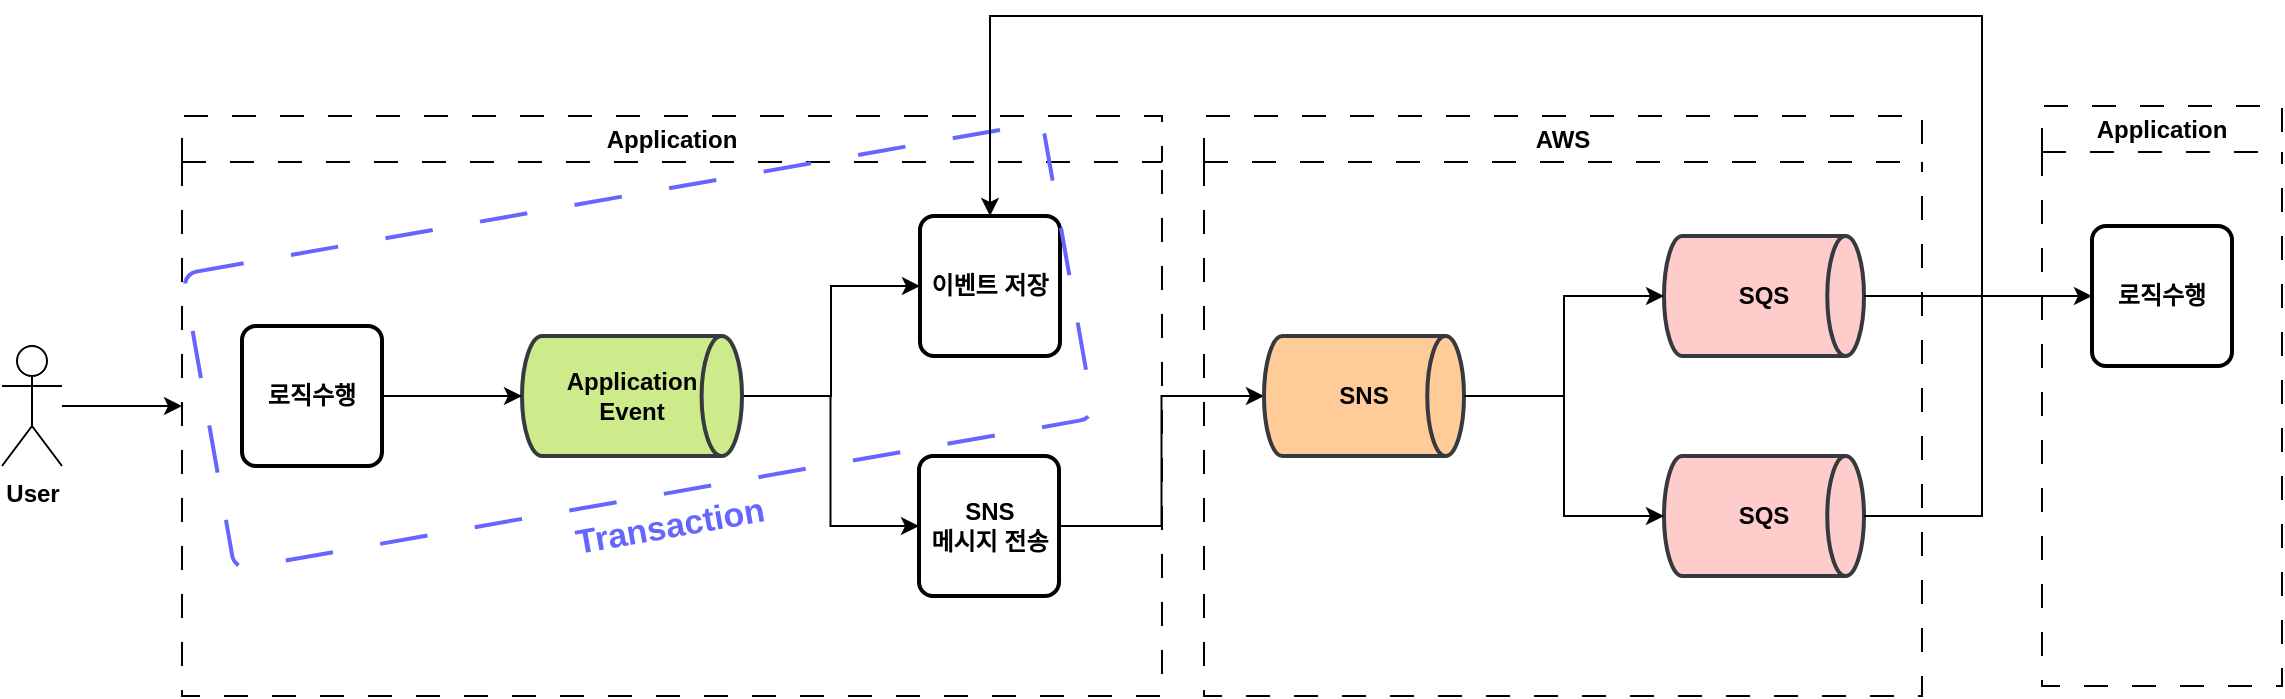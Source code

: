<mxfile version="21.2.8" type="device" pages="4">
  <diagram name="페이지-1" id="cCR1uoISIMSwwby23Eef">
    <mxGraphModel dx="1421" dy="770" grid="1" gridSize="10" guides="1" tooltips="1" connect="1" arrows="1" fold="1" page="1" pageScale="1" pageWidth="827" pageHeight="1169" math="0" shadow="0">
      <root>
        <mxCell id="0" />
        <mxCell id="1" parent="0" />
        <mxCell id="0xKxSAt3nu-yeWezI4-S-22" style="edgeStyle=orthogonalEdgeStyle;rounded=0;orthogonalLoop=1;jettySize=auto;html=1;entryX=0;entryY=0.5;entryDx=0;entryDy=0;fontStyle=1" parent="1" source="0xKxSAt3nu-yeWezI4-S-3" target="0xKxSAt3nu-yeWezI4-S-8" edge="1">
          <mxGeometry relative="1" as="geometry" />
        </mxCell>
        <mxCell id="0xKxSAt3nu-yeWezI4-S-23" style="edgeStyle=orthogonalEdgeStyle;rounded=0;orthogonalLoop=1;jettySize=auto;html=1;entryX=0;entryY=0.5;entryDx=0;entryDy=0;fontStyle=1" parent="1" source="0xKxSAt3nu-yeWezI4-S-3" target="0xKxSAt3nu-yeWezI4-S-30" edge="1">
          <mxGeometry relative="1" as="geometry" />
        </mxCell>
        <mxCell id="0xKxSAt3nu-yeWezI4-S-3" value="Application&lt;br&gt;Event" style="strokeWidth=2;html=1;shape=mxgraph.flowchart.direct_data;whiteSpace=wrap;fillColor=#cdeb8b;strokeColor=#36393d;fontStyle=1" parent="1" vertex="1">
          <mxGeometry x="180" y="460" width="110" height="60" as="geometry" />
        </mxCell>
        <mxCell id="0xKxSAt3nu-yeWezI4-S-6" style="edgeStyle=orthogonalEdgeStyle;rounded=0;orthogonalLoop=1;jettySize=auto;html=1;fontStyle=1" parent="1" source="0xKxSAt3nu-yeWezI4-S-5" target="0xKxSAt3nu-yeWezI4-S-3" edge="1">
          <mxGeometry relative="1" as="geometry" />
        </mxCell>
        <mxCell id="0xKxSAt3nu-yeWezI4-S-5" value="로직수행" style="rounded=1;whiteSpace=wrap;html=1;absoluteArcSize=1;arcSize=14;strokeWidth=2;fontStyle=1" parent="1" vertex="1">
          <mxGeometry x="40" y="455" width="70" height="70" as="geometry" />
        </mxCell>
        <mxCell id="0xKxSAt3nu-yeWezI4-S-41" style="edgeStyle=orthogonalEdgeStyle;rounded=0;orthogonalLoop=1;jettySize=auto;html=1;entryX=0;entryY=0.5;entryDx=0;entryDy=0;fontStyle=1" parent="1" source="0xKxSAt3nu-yeWezI4-S-15" target="0xKxSAt3nu-yeWezI4-S-29" edge="1">
          <mxGeometry relative="1" as="geometry" />
        </mxCell>
        <mxCell id="0xKxSAt3nu-yeWezI4-S-15" value="User" style="shape=umlActor;verticalLabelPosition=bottom;verticalAlign=top;html=1;fontStyle=1" parent="1" vertex="1">
          <mxGeometry x="-80" y="465" width="30" height="60" as="geometry" />
        </mxCell>
        <mxCell id="0xKxSAt3nu-yeWezI4-S-29" value="Application" style="swimlane;whiteSpace=wrap;html=1;fontStyle=1;dashed=1;dashPattern=12 12;" parent="1" vertex="1">
          <mxGeometry x="10" y="350" width="490" height="290" as="geometry" />
        </mxCell>
        <mxCell id="0xKxSAt3nu-yeWezI4-S-30" value="SNS&lt;br&gt;메시지 전송" style="rounded=1;whiteSpace=wrap;html=1;absoluteArcSize=1;arcSize=14;strokeWidth=2;fontStyle=1" parent="0xKxSAt3nu-yeWezI4-S-29" vertex="1">
          <mxGeometry x="368.5" y="170" width="70" height="70" as="geometry" />
        </mxCell>
        <mxCell id="0xKxSAt3nu-yeWezI4-S-8" value="이벤트 저장" style="rounded=1;whiteSpace=wrap;html=1;absoluteArcSize=1;arcSize=14;strokeWidth=2;fontStyle=1" parent="0xKxSAt3nu-yeWezI4-S-29" vertex="1">
          <mxGeometry x="369" y="50" width="70" height="70" as="geometry" />
        </mxCell>
        <mxCell id="0xKxSAt3nu-yeWezI4-S-42" value="Transaction" style="rounded=1;whiteSpace=wrap;html=1;absoluteArcSize=1;arcSize=14;strokeWidth=2;fontStyle=1;fillColor=none;dashed=1;dashPattern=12 12;strokeColor=#6666FF;rotation=-10;labelPosition=center;verticalLabelPosition=bottom;align=center;verticalAlign=top;fontColor=#6666FF;fontSize=17;" parent="0xKxSAt3nu-yeWezI4-S-29" vertex="1">
          <mxGeometry x="10.0" y="40" width="436.53" height="150" as="geometry" />
        </mxCell>
        <mxCell id="0xKxSAt3nu-yeWezI4-S-31" style="edgeStyle=orthogonalEdgeStyle;rounded=0;orthogonalLoop=1;jettySize=auto;html=1;entryX=0;entryY=0.5;entryDx=0;entryDy=0;entryPerimeter=0;fontStyle=1" parent="1" source="0xKxSAt3nu-yeWezI4-S-30" target="0xKxSAt3nu-yeWezI4-S-9" edge="1">
          <mxGeometry relative="1" as="geometry" />
        </mxCell>
        <mxCell id="0xKxSAt3nu-yeWezI4-S-32" value="AWS" style="swimlane;whiteSpace=wrap;html=1;fontStyle=1;dashed=1;dashPattern=12 12;" parent="1" vertex="1">
          <mxGeometry x="521" y="350" width="359" height="290" as="geometry" />
        </mxCell>
        <mxCell id="0xKxSAt3nu-yeWezI4-S-9" value="SNS" style="strokeWidth=2;html=1;shape=mxgraph.flowchart.direct_data;whiteSpace=wrap;fillColor=#ffcc99;strokeColor=#36393d;fontStyle=1" parent="0xKxSAt3nu-yeWezI4-S-32" vertex="1">
          <mxGeometry x="30" y="110" width="100" height="60" as="geometry" />
        </mxCell>
        <mxCell id="0xKxSAt3nu-yeWezI4-S-10" value="SQS" style="strokeWidth=2;html=1;shape=mxgraph.flowchart.direct_data;whiteSpace=wrap;fillColor=#ffcccc;strokeColor=#36393d;fontStyle=1" parent="0xKxSAt3nu-yeWezI4-S-32" vertex="1">
          <mxGeometry x="230" y="60" width="100" height="60" as="geometry" />
        </mxCell>
        <mxCell id="0xKxSAt3nu-yeWezI4-S-24" style="edgeStyle=orthogonalEdgeStyle;rounded=0;orthogonalLoop=1;jettySize=auto;html=1;entryX=0;entryY=0.5;entryDx=0;entryDy=0;entryPerimeter=0;fontStyle=1" parent="0xKxSAt3nu-yeWezI4-S-32" source="0xKxSAt3nu-yeWezI4-S-9" target="0xKxSAt3nu-yeWezI4-S-10" edge="1">
          <mxGeometry relative="1" as="geometry" />
        </mxCell>
        <mxCell id="0xKxSAt3nu-yeWezI4-S-11" value="SQS" style="strokeWidth=2;html=1;shape=mxgraph.flowchart.direct_data;whiteSpace=wrap;fillColor=#ffcccc;strokeColor=#36393d;fontStyle=1" parent="0xKxSAt3nu-yeWezI4-S-32" vertex="1">
          <mxGeometry x="230" y="170" width="100" height="60" as="geometry" />
        </mxCell>
        <mxCell id="0xKxSAt3nu-yeWezI4-S-25" style="edgeStyle=orthogonalEdgeStyle;rounded=0;orthogonalLoop=1;jettySize=auto;html=1;entryX=0;entryY=0.5;entryDx=0;entryDy=0;entryPerimeter=0;fontStyle=1" parent="0xKxSAt3nu-yeWezI4-S-32" source="0xKxSAt3nu-yeWezI4-S-9" target="0xKxSAt3nu-yeWezI4-S-11" edge="1">
          <mxGeometry relative="1" as="geometry" />
        </mxCell>
        <mxCell id="0xKxSAt3nu-yeWezI4-S-35" style="edgeStyle=orthogonalEdgeStyle;rounded=0;orthogonalLoop=1;jettySize=auto;html=1;entryX=0.5;entryY=0;entryDx=0;entryDy=0;exitX=1;exitY=0.5;exitDx=0;exitDy=0;exitPerimeter=0;fontStyle=1" parent="1" source="0xKxSAt3nu-yeWezI4-S-11" target="0xKxSAt3nu-yeWezI4-S-8" edge="1">
          <mxGeometry relative="1" as="geometry">
            <Array as="points">
              <mxPoint x="910" y="550" />
              <mxPoint x="910" y="300" />
              <mxPoint x="414" y="300" />
            </Array>
          </mxGeometry>
        </mxCell>
        <mxCell id="0xKxSAt3nu-yeWezI4-S-36" value="Application" style="swimlane;whiteSpace=wrap;html=1;fontStyle=1;dashed=1;dashPattern=12 12;" parent="1" vertex="1">
          <mxGeometry x="940" y="345" width="120" height="290" as="geometry" />
        </mxCell>
        <mxCell id="0xKxSAt3nu-yeWezI4-S-40" value="로직수행" style="rounded=1;whiteSpace=wrap;html=1;absoluteArcSize=1;arcSize=14;strokeWidth=2;fontStyle=1" parent="0xKxSAt3nu-yeWezI4-S-36" vertex="1">
          <mxGeometry x="25" y="60" width="70" height="70" as="geometry" />
        </mxCell>
        <mxCell id="0xKxSAt3nu-yeWezI4-S-39" style="edgeStyle=orthogonalEdgeStyle;rounded=0;orthogonalLoop=1;jettySize=auto;html=1;fontStyle=1" parent="1" source="0xKxSAt3nu-yeWezI4-S-10" target="0xKxSAt3nu-yeWezI4-S-40" edge="1">
          <mxGeometry relative="1" as="geometry">
            <mxPoint x="950" y="440" as="targetPoint" />
          </mxGeometry>
        </mxCell>
      </root>
    </mxGraphModel>
  </diagram>
  <diagram id="ngpC6N0oC88qd3HNaubj" name="페이지-2">
    <mxGraphModel dx="1558" dy="784" grid="1" gridSize="10" guides="1" tooltips="1" connect="1" arrows="1" fold="1" page="1" pageScale="1" pageWidth="827" pageHeight="1169" math="0" shadow="0">
      <root>
        <mxCell id="0" />
        <mxCell id="1" parent="0" />
        <mxCell id="S06lKFeYf-fVbsiQKuFi-2" style="edgeStyle=orthogonalEdgeStyle;rounded=0;orthogonalLoop=1;jettySize=auto;html=1;entryX=0;entryY=0.5;entryDx=0;entryDy=0;fontStyle=1" edge="1" parent="1" source="S06lKFeYf-fVbsiQKuFi-3" target="S06lKFeYf-fVbsiQKuFi-9">
          <mxGeometry relative="1" as="geometry" />
        </mxCell>
        <mxCell id="S06lKFeYf-fVbsiQKuFi-3" value="Application&lt;br&gt;Event" style="strokeWidth=2;html=1;shape=mxgraph.flowchart.direct_data;whiteSpace=wrap;fillColor=#cdeb8b;strokeColor=#36393d;fontStyle=1" vertex="1" parent="1">
          <mxGeometry x="180" y="460" width="110" height="60" as="geometry" />
        </mxCell>
        <mxCell id="S06lKFeYf-fVbsiQKuFi-4" style="edgeStyle=orthogonalEdgeStyle;rounded=0;orthogonalLoop=1;jettySize=auto;html=1;fontStyle=1" edge="1" parent="1" source="S06lKFeYf-fVbsiQKuFi-5" target="S06lKFeYf-fVbsiQKuFi-3">
          <mxGeometry relative="1" as="geometry" />
        </mxCell>
        <mxCell id="S06lKFeYf-fVbsiQKuFi-5" value="로직수행" style="rounded=1;whiteSpace=wrap;html=1;absoluteArcSize=1;arcSize=14;strokeWidth=2;fontStyle=1" vertex="1" parent="1">
          <mxGeometry x="40" y="455" width="70" height="70" as="geometry" />
        </mxCell>
        <mxCell id="S06lKFeYf-fVbsiQKuFi-6" style="edgeStyle=orthogonalEdgeStyle;rounded=0;orthogonalLoop=1;jettySize=auto;html=1;entryX=0;entryY=0.5;entryDx=0;entryDy=0;fontStyle=1" edge="1" parent="1" source="S06lKFeYf-fVbsiQKuFi-7" target="S06lKFeYf-fVbsiQKuFi-8">
          <mxGeometry relative="1" as="geometry" />
        </mxCell>
        <mxCell id="S06lKFeYf-fVbsiQKuFi-7" value="User" style="shape=umlActor;verticalLabelPosition=bottom;verticalAlign=top;html=1;fontStyle=1" vertex="1" parent="1">
          <mxGeometry x="-80" y="465" width="30" height="60" as="geometry" />
        </mxCell>
        <mxCell id="S06lKFeYf-fVbsiQKuFi-8" value="Application" style="swimlane;whiteSpace=wrap;html=1;fontStyle=1;dashed=1;dashPattern=12 12;" vertex="1" parent="1">
          <mxGeometry x="10" y="350" width="490" height="290" as="geometry" />
        </mxCell>
        <mxCell id="S06lKFeYf-fVbsiQKuFi-9" value="SNS&lt;br&gt;메시지 전송" style="rounded=1;whiteSpace=wrap;html=1;absoluteArcSize=1;arcSize=14;strokeWidth=2;fontStyle=1" vertex="1" parent="S06lKFeYf-fVbsiQKuFi-8">
          <mxGeometry x="369" y="105" width="70" height="70" as="geometry" />
        </mxCell>
        <mxCell id="S06lKFeYf-fVbsiQKuFi-11" value="Transaction" style="rounded=1;whiteSpace=wrap;html=1;absoluteArcSize=1;arcSize=14;strokeWidth=2;fontStyle=1;fillColor=none;dashed=1;dashPattern=12 12;strokeColor=#6666FF;rotation=0;labelPosition=center;verticalLabelPosition=bottom;align=center;verticalAlign=top;fontColor=#6666FF;fontSize=17;" vertex="1" parent="S06lKFeYf-fVbsiQKuFi-8">
          <mxGeometry x="10" y="70" width="310" height="150" as="geometry" />
        </mxCell>
        <mxCell id="S06lKFeYf-fVbsiQKuFi-12" style="edgeStyle=orthogonalEdgeStyle;rounded=0;orthogonalLoop=1;jettySize=auto;html=1;entryX=0;entryY=0.5;entryDx=0;entryDy=0;entryPerimeter=0;fontStyle=1" edge="1" parent="1" source="S06lKFeYf-fVbsiQKuFi-9" target="S06lKFeYf-fVbsiQKuFi-14">
          <mxGeometry relative="1" as="geometry" />
        </mxCell>
        <mxCell id="S06lKFeYf-fVbsiQKuFi-13" value="AWS" style="swimlane;whiteSpace=wrap;html=1;fontStyle=1;dashed=1;dashPattern=12 12;" vertex="1" parent="1">
          <mxGeometry x="521" y="350" width="359" height="290" as="geometry" />
        </mxCell>
        <mxCell id="S06lKFeYf-fVbsiQKuFi-14" value="SNS" style="strokeWidth=2;html=1;shape=mxgraph.flowchart.direct_data;whiteSpace=wrap;fillColor=#ffcc99;strokeColor=#36393d;fontStyle=1" vertex="1" parent="S06lKFeYf-fVbsiQKuFi-13">
          <mxGeometry x="30" y="110" width="100" height="60" as="geometry" />
        </mxCell>
        <mxCell id="S06lKFeYf-fVbsiQKuFi-15" value="SQS" style="strokeWidth=2;html=1;shape=mxgraph.flowchart.direct_data;whiteSpace=wrap;fillColor=#ffcccc;strokeColor=#36393d;fontStyle=1" vertex="1" parent="S06lKFeYf-fVbsiQKuFi-13">
          <mxGeometry x="219" y="110" width="100" height="60" as="geometry" />
        </mxCell>
        <mxCell id="S06lKFeYf-fVbsiQKuFi-16" style="edgeStyle=orthogonalEdgeStyle;rounded=0;orthogonalLoop=1;jettySize=auto;html=1;entryX=0;entryY=0.5;entryDx=0;entryDy=0;entryPerimeter=0;fontStyle=1" edge="1" parent="S06lKFeYf-fVbsiQKuFi-13" source="S06lKFeYf-fVbsiQKuFi-14" target="S06lKFeYf-fVbsiQKuFi-15">
          <mxGeometry relative="1" as="geometry" />
        </mxCell>
        <mxCell id="S06lKFeYf-fVbsiQKuFi-20" value="Application" style="swimlane;whiteSpace=wrap;html=1;fontStyle=1;dashed=1;dashPattern=12 12;" vertex="1" parent="1">
          <mxGeometry x="940" y="345" width="120" height="290" as="geometry" />
        </mxCell>
        <mxCell id="S06lKFeYf-fVbsiQKuFi-21" value="로직수행" style="rounded=1;whiteSpace=wrap;html=1;absoluteArcSize=1;arcSize=14;strokeWidth=2;fontStyle=1" vertex="1" parent="S06lKFeYf-fVbsiQKuFi-20">
          <mxGeometry x="25" y="110" width="70" height="70" as="geometry" />
        </mxCell>
        <mxCell id="S06lKFeYf-fVbsiQKuFi-22" style="edgeStyle=orthogonalEdgeStyle;rounded=0;orthogonalLoop=1;jettySize=auto;html=1;fontStyle=1" edge="1" parent="1" source="S06lKFeYf-fVbsiQKuFi-15" target="S06lKFeYf-fVbsiQKuFi-21">
          <mxGeometry relative="1" as="geometry">
            <mxPoint x="950" y="440" as="targetPoint" />
          </mxGeometry>
        </mxCell>
      </root>
    </mxGraphModel>
  </diagram>
  <diagram id="xic3fpo96uS8qm_A5RTN" name="페이지-3">
    <mxGraphModel dx="1558" dy="784" grid="1" gridSize="10" guides="1" tooltips="1" connect="1" arrows="1" fold="1" page="1" pageScale="1" pageWidth="827" pageHeight="1169" math="0" shadow="0">
      <root>
        <mxCell id="0" />
        <mxCell id="1" parent="0" />
        <mxCell id="hDfIZ61IWs4udNfpRYQ5-1" style="edgeStyle=orthogonalEdgeStyle;rounded=0;orthogonalLoop=1;jettySize=auto;html=1;entryX=0;entryY=0.5;entryDx=0;entryDy=0;fontStyle=1" edge="1" parent="1" source="hDfIZ61IWs4udNfpRYQ5-2" target="hDfIZ61IWs4udNfpRYQ5-8">
          <mxGeometry relative="1" as="geometry" />
        </mxCell>
        <mxCell id="hDfIZ61IWs4udNfpRYQ5-2" value="Application&lt;br&gt;Event" style="strokeWidth=2;html=1;shape=mxgraph.flowchart.direct_data;whiteSpace=wrap;fillColor=#cdeb8b;strokeColor=#36393d;fontStyle=1" vertex="1" parent="1">
          <mxGeometry x="180" y="460" width="110" height="60" as="geometry" />
        </mxCell>
        <mxCell id="hDfIZ61IWs4udNfpRYQ5-3" style="edgeStyle=orthogonalEdgeStyle;rounded=0;orthogonalLoop=1;jettySize=auto;html=1;fontStyle=1" edge="1" parent="1" source="hDfIZ61IWs4udNfpRYQ5-4" target="hDfIZ61IWs4udNfpRYQ5-2">
          <mxGeometry relative="1" as="geometry" />
        </mxCell>
        <mxCell id="hDfIZ61IWs4udNfpRYQ5-4" value="로직수행" style="rounded=1;whiteSpace=wrap;html=1;absoluteArcSize=1;arcSize=14;strokeWidth=2;fontStyle=1" vertex="1" parent="1">
          <mxGeometry x="40" y="455" width="70" height="70" as="geometry" />
        </mxCell>
        <mxCell id="hDfIZ61IWs4udNfpRYQ5-5" style="edgeStyle=orthogonalEdgeStyle;rounded=0;orthogonalLoop=1;jettySize=auto;html=1;entryX=0;entryY=0.5;entryDx=0;entryDy=0;fontStyle=1" edge="1" parent="1" source="hDfIZ61IWs4udNfpRYQ5-6" target="hDfIZ61IWs4udNfpRYQ5-7">
          <mxGeometry relative="1" as="geometry" />
        </mxCell>
        <mxCell id="hDfIZ61IWs4udNfpRYQ5-6" value="User" style="shape=umlActor;verticalLabelPosition=bottom;verticalAlign=top;html=1;fontStyle=1" vertex="1" parent="1">
          <mxGeometry x="-80" y="465" width="30" height="60" as="geometry" />
        </mxCell>
        <mxCell id="hDfIZ61IWs4udNfpRYQ5-7" value="Application" style="swimlane;whiteSpace=wrap;html=1;fontStyle=1;dashed=1;dashPattern=12 12;" vertex="1" parent="1">
          <mxGeometry x="10" y="350" width="502" height="290" as="geometry" />
        </mxCell>
        <mxCell id="hDfIZ61IWs4udNfpRYQ5-8" value="SNS&lt;br&gt;메시지 전송" style="rounded=1;whiteSpace=wrap;html=1;absoluteArcSize=1;arcSize=14;strokeWidth=2;fontStyle=1" vertex="1" parent="hDfIZ61IWs4udNfpRYQ5-7">
          <mxGeometry x="369" y="105" width="70" height="70" as="geometry" />
        </mxCell>
        <mxCell id="hDfIZ61IWs4udNfpRYQ5-9" value="Transaction" style="rounded=1;whiteSpace=wrap;html=1;absoluteArcSize=1;arcSize=14;strokeWidth=2;fontStyle=1;fillColor=none;dashed=1;dashPattern=12 12;strokeColor=#6666FF;rotation=0;labelPosition=center;verticalLabelPosition=bottom;align=center;verticalAlign=top;fontColor=#6666FF;fontSize=17;" vertex="1" parent="hDfIZ61IWs4udNfpRYQ5-7">
          <mxGeometry x="10" y="70" width="310" height="150" as="geometry" />
        </mxCell>
        <mxCell id="hDfIZ61IWs4udNfpRYQ5-19" value="" style="shape=mxgraph.mockup.markup.redX;fillColor=#ff0000;html=1;shadow=0;whiteSpace=wrap;strokeColor=none;" vertex="1" parent="hDfIZ61IWs4udNfpRYQ5-7">
          <mxGeometry x="482" y="120" width="40" height="40" as="geometry" />
        </mxCell>
        <mxCell id="hDfIZ61IWs4udNfpRYQ5-10" style="edgeStyle=orthogonalEdgeStyle;rounded=0;orthogonalLoop=1;jettySize=auto;html=1;entryX=0;entryY=0.5;entryDx=0;entryDy=0;entryPerimeter=0;fontStyle=1" edge="1" parent="1" source="hDfIZ61IWs4udNfpRYQ5-8" target="hDfIZ61IWs4udNfpRYQ5-12">
          <mxGeometry relative="1" as="geometry" />
        </mxCell>
        <mxCell id="hDfIZ61IWs4udNfpRYQ5-11" value="AWS" style="swimlane;whiteSpace=wrap;html=1;fontStyle=1;dashed=1;dashPattern=12 12;" vertex="1" parent="1">
          <mxGeometry x="521" y="350" width="159" height="290" as="geometry" />
        </mxCell>
        <mxCell id="hDfIZ61IWs4udNfpRYQ5-12" value="SNS" style="strokeWidth=2;html=1;shape=mxgraph.flowchart.direct_data;whiteSpace=wrap;fillColor=#ffcc99;strokeColor=#36393d;fontStyle=1" vertex="1" parent="hDfIZ61IWs4udNfpRYQ5-11">
          <mxGeometry x="30" y="110" width="100" height="60" as="geometry" />
        </mxCell>
      </root>
    </mxGraphModel>
  </diagram>
  <diagram id="iFPMKojO9eNur5lU2XE3" name="페이지-4">
    <mxGraphModel dx="1558" dy="784" grid="1" gridSize="10" guides="1" tooltips="1" connect="1" arrows="1" fold="1" page="1" pageScale="1" pageWidth="827" pageHeight="1169" math="0" shadow="0">
      <root>
        <mxCell id="0" />
        <mxCell id="1" parent="0" />
        <mxCell id="a6fetIjnkYdjIGOCrv-B-1" style="edgeStyle=orthogonalEdgeStyle;rounded=0;orthogonalLoop=1;jettySize=auto;html=1;entryX=0;entryY=0.5;entryDx=0;entryDy=0;fontStyle=1" edge="1" parent="1" source="a6fetIjnkYdjIGOCrv-B-3" target="a6fetIjnkYdjIGOCrv-B-10">
          <mxGeometry relative="1" as="geometry" />
        </mxCell>
        <mxCell id="a6fetIjnkYdjIGOCrv-B-2" style="edgeStyle=orthogonalEdgeStyle;rounded=0;orthogonalLoop=1;jettySize=auto;html=1;entryX=0;entryY=0.5;entryDx=0;entryDy=0;fontStyle=1" edge="1" parent="1" source="a6fetIjnkYdjIGOCrv-B-3" target="a6fetIjnkYdjIGOCrv-B-9">
          <mxGeometry relative="1" as="geometry" />
        </mxCell>
        <mxCell id="a6fetIjnkYdjIGOCrv-B-3" value="Application&lt;br&gt;Event" style="strokeWidth=2;html=1;shape=mxgraph.flowchart.direct_data;whiteSpace=wrap;fillColor=#cdeb8b;strokeColor=#36393d;fontStyle=1" vertex="1" parent="1">
          <mxGeometry x="180" y="460" width="110" height="60" as="geometry" />
        </mxCell>
        <mxCell id="a6fetIjnkYdjIGOCrv-B-4" style="edgeStyle=orthogonalEdgeStyle;rounded=0;orthogonalLoop=1;jettySize=auto;html=1;fontStyle=1" edge="1" parent="1" source="a6fetIjnkYdjIGOCrv-B-5" target="a6fetIjnkYdjIGOCrv-B-3">
          <mxGeometry relative="1" as="geometry" />
        </mxCell>
        <mxCell id="a6fetIjnkYdjIGOCrv-B-5" value="로직수행" style="rounded=1;whiteSpace=wrap;html=1;absoluteArcSize=1;arcSize=14;strokeWidth=2;fontStyle=1" vertex="1" parent="1">
          <mxGeometry x="40" y="455" width="70" height="70" as="geometry" />
        </mxCell>
        <mxCell id="a6fetIjnkYdjIGOCrv-B-6" style="edgeStyle=orthogonalEdgeStyle;rounded=0;orthogonalLoop=1;jettySize=auto;html=1;entryX=0;entryY=0.5;entryDx=0;entryDy=0;fontStyle=1" edge="1" parent="1" source="a6fetIjnkYdjIGOCrv-B-7" target="a6fetIjnkYdjIGOCrv-B-8">
          <mxGeometry relative="1" as="geometry" />
        </mxCell>
        <mxCell id="a6fetIjnkYdjIGOCrv-B-7" value="User" style="shape=umlActor;verticalLabelPosition=bottom;verticalAlign=top;html=1;fontStyle=1" vertex="1" parent="1">
          <mxGeometry x="-80" y="465" width="30" height="60" as="geometry" />
        </mxCell>
        <mxCell id="a6fetIjnkYdjIGOCrv-B-8" value="Application" style="swimlane;whiteSpace=wrap;html=1;fontStyle=1;dashed=1;dashPattern=12 12;" vertex="1" parent="1">
          <mxGeometry x="10" y="350" width="490" height="290" as="geometry" />
        </mxCell>
        <mxCell id="a6fetIjnkYdjIGOCrv-B-9" value="SNS&lt;br&gt;메시지 전송" style="rounded=1;whiteSpace=wrap;html=1;absoluteArcSize=1;arcSize=14;strokeWidth=2;fontStyle=1" vertex="1" parent="a6fetIjnkYdjIGOCrv-B-8">
          <mxGeometry x="368.5" y="170" width="70" height="70" as="geometry" />
        </mxCell>
        <mxCell id="a6fetIjnkYdjIGOCrv-B-10" value="이벤트 저장" style="rounded=1;whiteSpace=wrap;html=1;absoluteArcSize=1;arcSize=14;strokeWidth=2;fontStyle=1" vertex="1" parent="a6fetIjnkYdjIGOCrv-B-8">
          <mxGeometry x="369" y="50" width="70" height="70" as="geometry" />
        </mxCell>
        <mxCell id="a6fetIjnkYdjIGOCrv-B-11" value="Transaction" style="rounded=1;whiteSpace=wrap;html=1;absoluteArcSize=1;arcSize=14;strokeWidth=2;fontStyle=1;fillColor=none;dashed=1;dashPattern=12 12;strokeColor=#6666FF;rotation=-10;labelPosition=center;verticalLabelPosition=bottom;align=center;verticalAlign=top;fontColor=#6666FF;fontSize=17;" vertex="1" parent="a6fetIjnkYdjIGOCrv-B-8">
          <mxGeometry x="10.0" y="40" width="436.53" height="150" as="geometry" />
        </mxCell>
        <mxCell id="a6fetIjnkYdjIGOCrv-B-12" style="edgeStyle=orthogonalEdgeStyle;rounded=0;orthogonalLoop=1;jettySize=auto;html=1;entryX=0;entryY=0.5;entryDx=0;entryDy=0;entryPerimeter=0;fontStyle=1" edge="1" parent="1" source="a6fetIjnkYdjIGOCrv-B-9" target="a6fetIjnkYdjIGOCrv-B-14">
          <mxGeometry relative="1" as="geometry" />
        </mxCell>
        <mxCell id="a6fetIjnkYdjIGOCrv-B-13" value="AWS" style="swimlane;whiteSpace=wrap;html=1;fontStyle=1;dashed=1;dashPattern=12 12;" vertex="1" parent="1">
          <mxGeometry x="521" y="350" width="159" height="290" as="geometry" />
        </mxCell>
        <mxCell id="a6fetIjnkYdjIGOCrv-B-14" value="SNS" style="strokeWidth=2;html=1;shape=mxgraph.flowchart.direct_data;whiteSpace=wrap;fillColor=#ffcc99;strokeColor=#36393d;fontStyle=1" vertex="1" parent="a6fetIjnkYdjIGOCrv-B-13">
          <mxGeometry x="30" y="110" width="100" height="60" as="geometry" />
        </mxCell>
      </root>
    </mxGraphModel>
  </diagram>
</mxfile>
